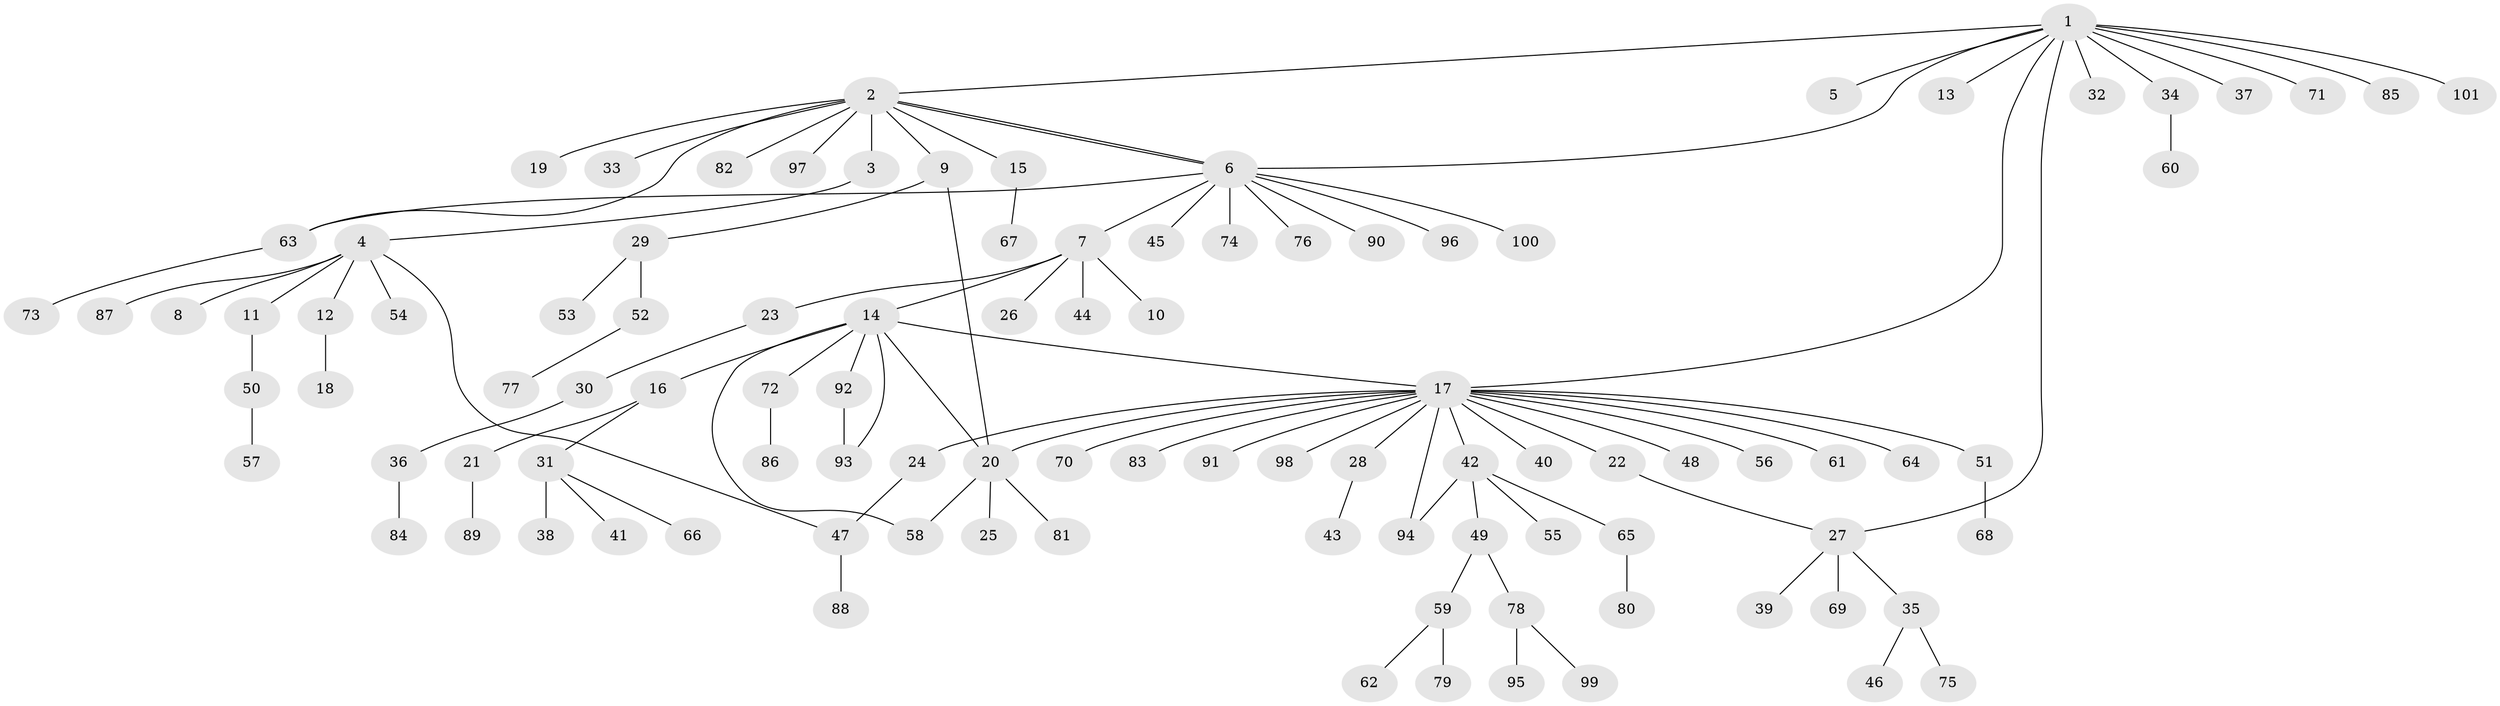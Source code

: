 // Generated by graph-tools (version 1.1) at 2025/35/03/09/25 02:35:36]
// undirected, 101 vertices, 111 edges
graph export_dot {
graph [start="1"]
  node [color=gray90,style=filled];
  1;
  2;
  3;
  4;
  5;
  6;
  7;
  8;
  9;
  10;
  11;
  12;
  13;
  14;
  15;
  16;
  17;
  18;
  19;
  20;
  21;
  22;
  23;
  24;
  25;
  26;
  27;
  28;
  29;
  30;
  31;
  32;
  33;
  34;
  35;
  36;
  37;
  38;
  39;
  40;
  41;
  42;
  43;
  44;
  45;
  46;
  47;
  48;
  49;
  50;
  51;
  52;
  53;
  54;
  55;
  56;
  57;
  58;
  59;
  60;
  61;
  62;
  63;
  64;
  65;
  66;
  67;
  68;
  69;
  70;
  71;
  72;
  73;
  74;
  75;
  76;
  77;
  78;
  79;
  80;
  81;
  82;
  83;
  84;
  85;
  86;
  87;
  88;
  89;
  90;
  91;
  92;
  93;
  94;
  95;
  96;
  97;
  98;
  99;
  100;
  101;
  1 -- 2;
  1 -- 5;
  1 -- 6;
  1 -- 13;
  1 -- 17;
  1 -- 27;
  1 -- 32;
  1 -- 34;
  1 -- 37;
  1 -- 71;
  1 -- 85;
  1 -- 101;
  2 -- 3;
  2 -- 6;
  2 -- 6;
  2 -- 9;
  2 -- 15;
  2 -- 19;
  2 -- 33;
  2 -- 63;
  2 -- 82;
  2 -- 97;
  3 -- 4;
  4 -- 8;
  4 -- 11;
  4 -- 12;
  4 -- 47;
  4 -- 54;
  4 -- 87;
  6 -- 7;
  6 -- 45;
  6 -- 63;
  6 -- 74;
  6 -- 76;
  6 -- 90;
  6 -- 96;
  6 -- 100;
  7 -- 10;
  7 -- 14;
  7 -- 23;
  7 -- 26;
  7 -- 44;
  9 -- 20;
  9 -- 29;
  11 -- 50;
  12 -- 18;
  14 -- 16;
  14 -- 17;
  14 -- 20;
  14 -- 58;
  14 -- 72;
  14 -- 92;
  14 -- 93;
  15 -- 67;
  16 -- 21;
  16 -- 31;
  17 -- 20;
  17 -- 22;
  17 -- 24;
  17 -- 28;
  17 -- 40;
  17 -- 42;
  17 -- 48;
  17 -- 51;
  17 -- 56;
  17 -- 61;
  17 -- 64;
  17 -- 70;
  17 -- 83;
  17 -- 91;
  17 -- 94;
  17 -- 98;
  20 -- 25;
  20 -- 58;
  20 -- 81;
  21 -- 89;
  22 -- 27;
  23 -- 30;
  24 -- 47;
  27 -- 35;
  27 -- 39;
  27 -- 69;
  28 -- 43;
  29 -- 52;
  29 -- 53;
  30 -- 36;
  31 -- 38;
  31 -- 41;
  31 -- 66;
  34 -- 60;
  35 -- 46;
  35 -- 75;
  36 -- 84;
  42 -- 49;
  42 -- 55;
  42 -- 65;
  42 -- 94;
  47 -- 88;
  49 -- 59;
  49 -- 78;
  50 -- 57;
  51 -- 68;
  52 -- 77;
  59 -- 62;
  59 -- 79;
  63 -- 73;
  65 -- 80;
  72 -- 86;
  78 -- 95;
  78 -- 99;
  92 -- 93;
}
